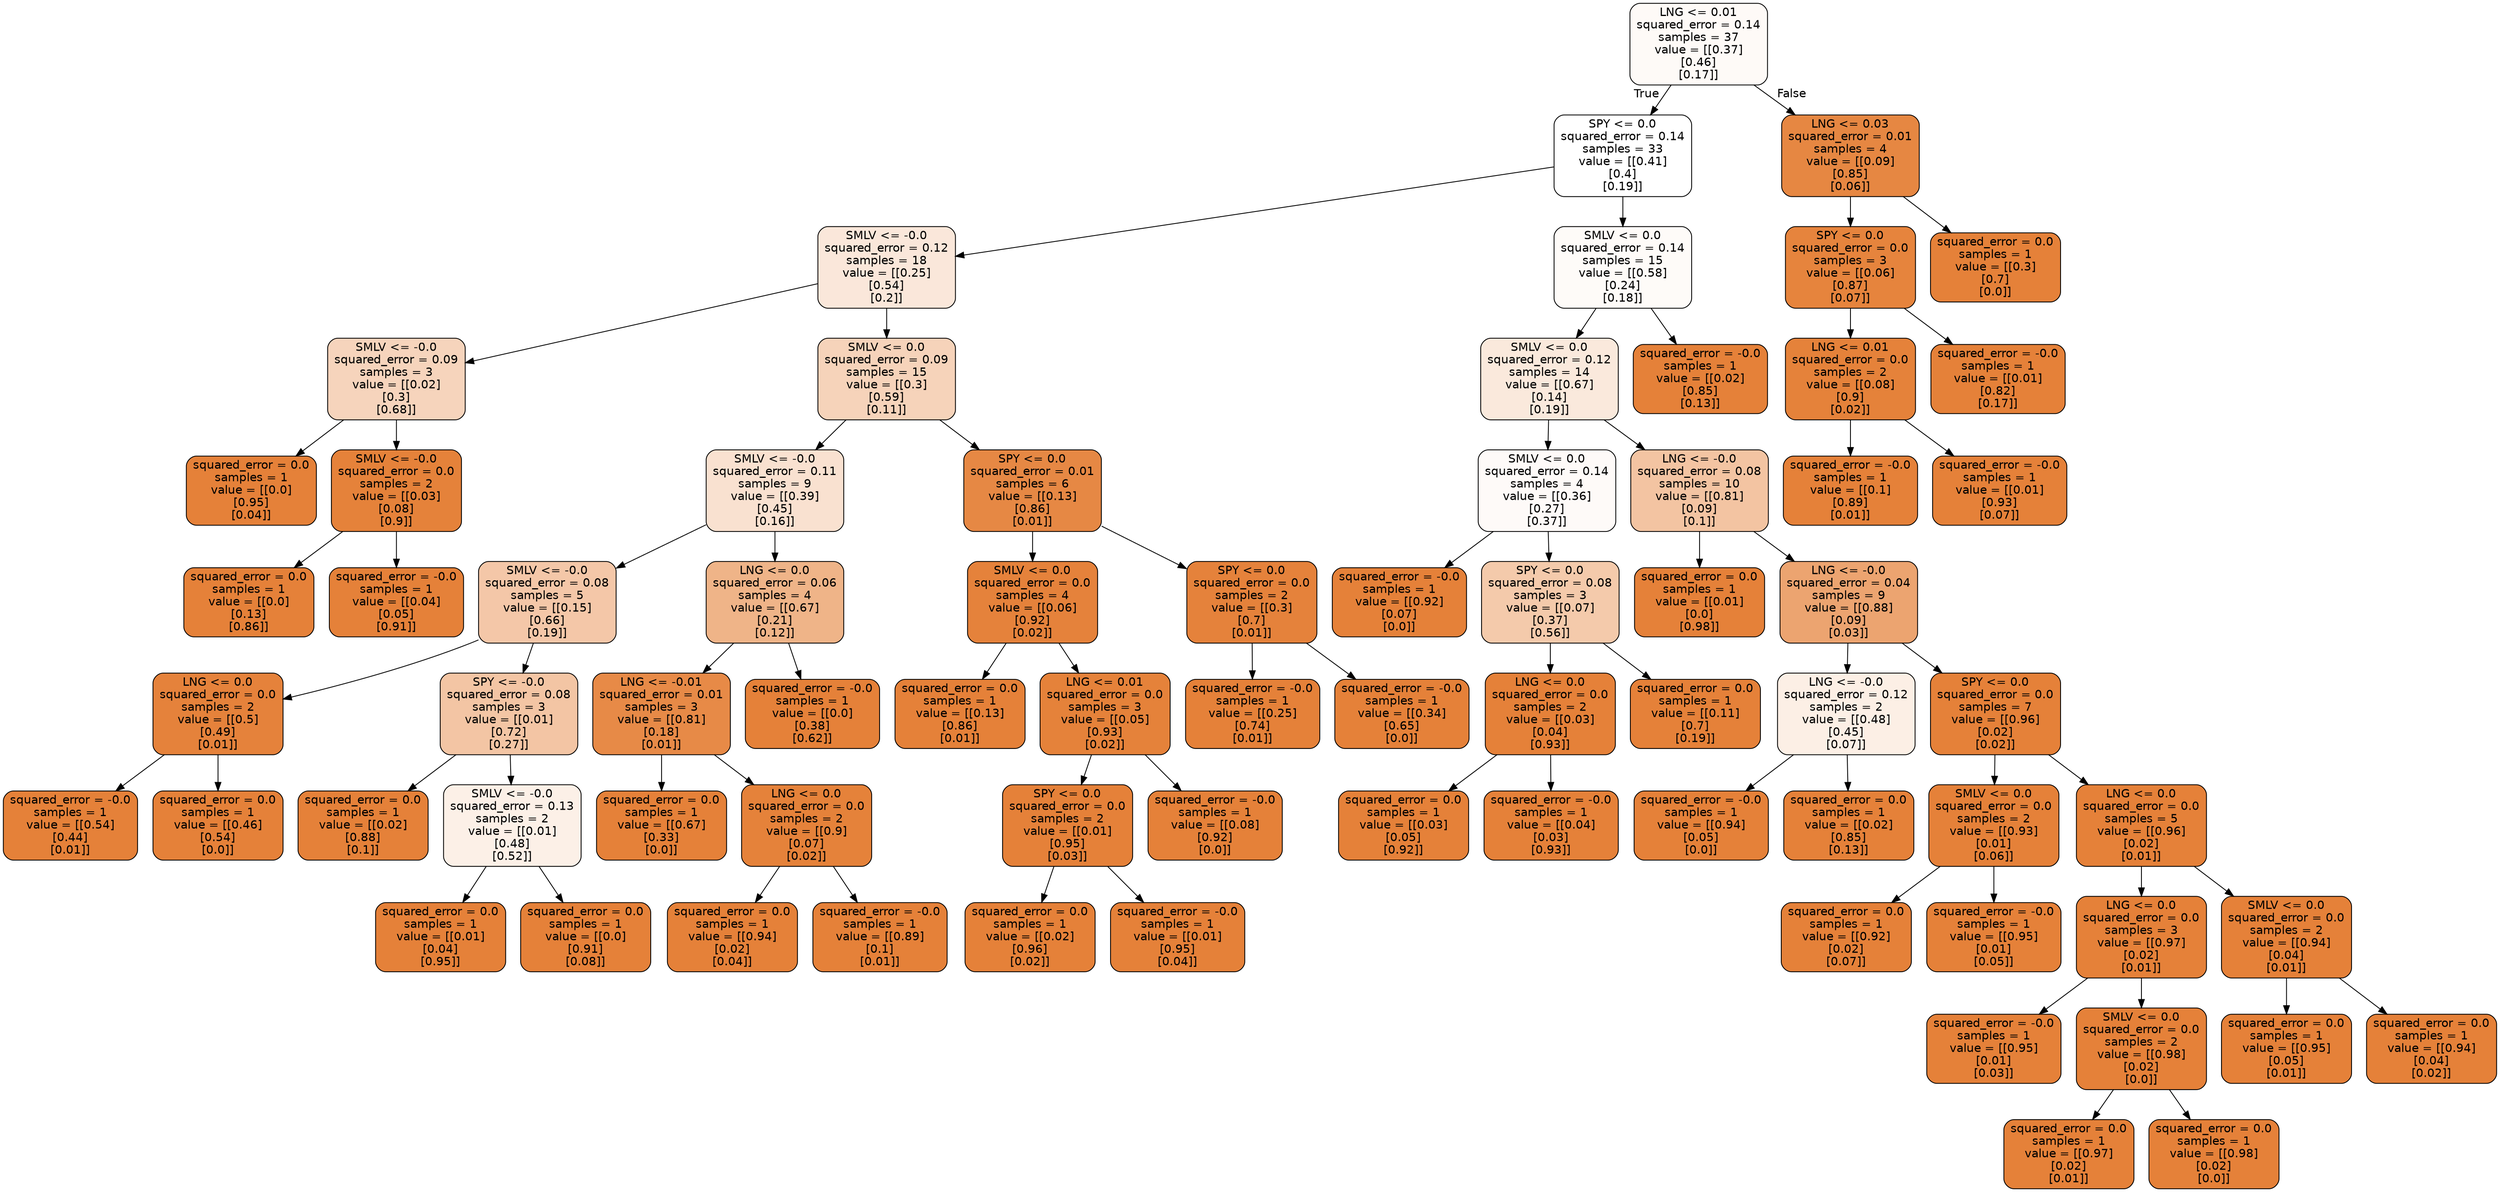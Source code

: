 digraph Tree {
node [shape=box, style="filled, rounded", color="black", fontname="helvetica"] ;
edge [fontname="helvetica"] ;
0 [label="LNG <= 0.01\nsquared_error = 0.14\nsamples = 37\nvalue = [[0.37]\n[0.46]\n[0.17]]", fillcolor="#fefaf7"] ;
1 [label="SPY <= 0.0\nsquared_error = 0.14\nsamples = 33\nvalue = [[0.41]\n[0.4]\n[0.19]]", fillcolor="#ffffff"] ;
0 -> 1 [labeldistance=2.5, labelangle=45, headlabel="True"] ;
2 [label="SMLV <= -0.0\nsquared_error = 0.12\nsamples = 18\nvalue = [[0.25]\n[0.54]\n[0.2]]", fillcolor="#fae7da"] ;
1 -> 2 ;
3 [label="SMLV <= -0.0\nsquared_error = 0.09\nsamples = 3\nvalue = [[0.02]\n[0.3]\n[0.68]]", fillcolor="#f6d4bc"] ;
2 -> 3 ;
4 [label="squared_error = 0.0\nsamples = 1\nvalue = [[0.0]\n[0.95]\n[0.04]]", fillcolor="#e58139"] ;
3 -> 4 ;
5 [label="SMLV <= -0.0\nsquared_error = 0.0\nsamples = 2\nvalue = [[0.03]\n[0.08]\n[0.9]]", fillcolor="#e5823a"] ;
3 -> 5 ;
6 [label="squared_error = 0.0\nsamples = 1\nvalue = [[0.0]\n[0.13]\n[0.86]]", fillcolor="#e58139"] ;
5 -> 6 ;
7 [label="squared_error = -0.0\nsamples = 1\nvalue = [[0.04]\n[0.05]\n[0.91]]", fillcolor="#e58139"] ;
5 -> 7 ;
8 [label="SMLV <= 0.0\nsquared_error = 0.09\nsamples = 15\nvalue = [[0.3]\n[0.59]\n[0.11]]", fillcolor="#f6d3ba"] ;
2 -> 8 ;
9 [label="SMLV <= -0.0\nsquared_error = 0.11\nsamples = 9\nvalue = [[0.39]\n[0.45]\n[0.16]]", fillcolor="#f9e1d0"] ;
8 -> 9 ;
10 [label="SMLV <= -0.0\nsquared_error = 0.08\nsamples = 5\nvalue = [[0.15]\n[0.66]\n[0.19]]", fillcolor="#f4c7a8"] ;
9 -> 10 ;
11 [label="LNG <= 0.0\nsquared_error = 0.0\nsamples = 2\nvalue = [[0.5]\n[0.49]\n[0.01]]", fillcolor="#e5823b"] ;
10 -> 11 ;
12 [label="squared_error = -0.0\nsamples = 1\nvalue = [[0.54]\n[0.44]\n[0.01]]", fillcolor="#e58139"] ;
11 -> 12 ;
13 [label="squared_error = 0.0\nsamples = 1\nvalue = [[0.46]\n[0.54]\n[0.0]]", fillcolor="#e58139"] ;
11 -> 13 ;
14 [label="SPY <= -0.0\nsquared_error = 0.08\nsamples = 3\nvalue = [[0.01]\n[0.72]\n[0.27]]", fillcolor="#f3c5a4"] ;
10 -> 14 ;
15 [label="squared_error = 0.0\nsamples = 1\nvalue = [[0.02]\n[0.88]\n[0.1]]", fillcolor="#e58139"] ;
14 -> 15 ;
16 [label="SMLV <= -0.0\nsquared_error = 0.13\nsamples = 2\nvalue = [[0.01]\n[0.48]\n[0.52]]", fillcolor="#fcf0e7"] ;
14 -> 16 ;
17 [label="squared_error = 0.0\nsamples = 1\nvalue = [[0.01]\n[0.04]\n[0.95]]", fillcolor="#e58139"] ;
16 -> 17 ;
18 [label="squared_error = 0.0\nsamples = 1\nvalue = [[0.0]\n[0.91]\n[0.08]]", fillcolor="#e58139"] ;
16 -> 18 ;
19 [label="LNG <= 0.0\nsquared_error = 0.06\nsamples = 4\nvalue = [[0.67]\n[0.21]\n[0.12]]", fillcolor="#efb488"] ;
9 -> 19 ;
20 [label="LNG <= -0.01\nsquared_error = 0.01\nsamples = 3\nvalue = [[0.81]\n[0.18]\n[0.01]]", fillcolor="#e78a47"] ;
19 -> 20 ;
21 [label="squared_error = 0.0\nsamples = 1\nvalue = [[0.67]\n[0.33]\n[0.0]]", fillcolor="#e58139"] ;
20 -> 21 ;
22 [label="LNG <= 0.0\nsquared_error = 0.0\nsamples = 2\nvalue = [[0.9]\n[0.07]\n[0.02]]", fillcolor="#e5823a"] ;
20 -> 22 ;
23 [label="squared_error = 0.0\nsamples = 1\nvalue = [[0.94]\n[0.02]\n[0.04]]", fillcolor="#e58139"] ;
22 -> 23 ;
24 [label="squared_error = -0.0\nsamples = 1\nvalue = [[0.89]\n[0.1]\n[0.01]]", fillcolor="#e58139"] ;
22 -> 24 ;
25 [label="squared_error = -0.0\nsamples = 1\nvalue = [[0.0]\n[0.38]\n[0.62]]", fillcolor="#e58139"] ;
19 -> 25 ;
26 [label="SPY <= 0.0\nsquared_error = 0.01\nsamples = 6\nvalue = [[0.13]\n[0.86]\n[0.01]]", fillcolor="#e68844"] ;
8 -> 26 ;
27 [label="SMLV <= 0.0\nsquared_error = 0.0\nsamples = 4\nvalue = [[0.06]\n[0.92]\n[0.02]]", fillcolor="#e5823b"] ;
26 -> 27 ;
28 [label="squared_error = 0.0\nsamples = 1\nvalue = [[0.13]\n[0.86]\n[0.01]]", fillcolor="#e58139"] ;
27 -> 28 ;
29 [label="LNG <= 0.01\nsquared_error = 0.0\nsamples = 3\nvalue = [[0.05]\n[0.93]\n[0.02]]", fillcolor="#e5823a"] ;
27 -> 29 ;
30 [label="SPY <= 0.0\nsquared_error = 0.0\nsamples = 2\nvalue = [[0.01]\n[0.95]\n[0.03]]", fillcolor="#e58139"] ;
29 -> 30 ;
31 [label="squared_error = 0.0\nsamples = 1\nvalue = [[0.02]\n[0.96]\n[0.02]]", fillcolor="#e58139"] ;
30 -> 31 ;
32 [label="squared_error = -0.0\nsamples = 1\nvalue = [[0.01]\n[0.95]\n[0.04]]", fillcolor="#e58139"] ;
30 -> 32 ;
33 [label="squared_error = -0.0\nsamples = 1\nvalue = [[0.08]\n[0.92]\n[0.0]]", fillcolor="#e58139"] ;
29 -> 33 ;
34 [label="SPY <= 0.0\nsquared_error = 0.0\nsamples = 2\nvalue = [[0.3]\n[0.7]\n[0.01]]", fillcolor="#e5823b"] ;
26 -> 34 ;
35 [label="squared_error = -0.0\nsamples = 1\nvalue = [[0.25]\n[0.74]\n[0.01]]", fillcolor="#e58139"] ;
34 -> 35 ;
36 [label="squared_error = -0.0\nsamples = 1\nvalue = [[0.34]\n[0.65]\n[0.0]]", fillcolor="#e58139"] ;
34 -> 36 ;
37 [label="SMLV <= 0.0\nsquared_error = 0.14\nsamples = 15\nvalue = [[0.58]\n[0.24]\n[0.18]]", fillcolor="#fefbf8"] ;
1 -> 37 ;
38 [label="SMLV <= 0.0\nsquared_error = 0.12\nsamples = 14\nvalue = [[0.67]\n[0.14]\n[0.19]]", fillcolor="#fae9dc"] ;
37 -> 38 ;
39 [label="SMLV <= 0.0\nsquared_error = 0.14\nsamples = 4\nvalue = [[0.36]\n[0.27]\n[0.37]]", fillcolor="#fefaf8"] ;
38 -> 39 ;
40 [label="squared_error = -0.0\nsamples = 1\nvalue = [[0.92]\n[0.07]\n[0.0]]", fillcolor="#e58139"] ;
39 -> 40 ;
41 [label="SPY <= 0.0\nsquared_error = 0.08\nsamples = 3\nvalue = [[0.07]\n[0.37]\n[0.56]]", fillcolor="#f4caab"] ;
39 -> 41 ;
42 [label="LNG <= 0.0\nsquared_error = 0.0\nsamples = 2\nvalue = [[0.03]\n[0.04]\n[0.93]]", fillcolor="#e58139"] ;
41 -> 42 ;
43 [label="squared_error = 0.0\nsamples = 1\nvalue = [[0.03]\n[0.05]\n[0.92]]", fillcolor="#e58139"] ;
42 -> 43 ;
44 [label="squared_error = -0.0\nsamples = 1\nvalue = [[0.04]\n[0.03]\n[0.93]]", fillcolor="#e58139"] ;
42 -> 44 ;
45 [label="squared_error = 0.0\nsamples = 1\nvalue = [[0.11]\n[0.7]\n[0.19]]", fillcolor="#e58139"] ;
41 -> 45 ;
46 [label="LNG <= -0.0\nsquared_error = 0.08\nsamples = 10\nvalue = [[0.81]\n[0.09]\n[0.1]]", fillcolor="#f3c4a2"] ;
38 -> 46 ;
47 [label="squared_error = 0.0\nsamples = 1\nvalue = [[0.01]\n[0.0]\n[0.98]]", fillcolor="#e58139"] ;
46 -> 47 ;
48 [label="LNG <= -0.0\nsquared_error = 0.04\nsamples = 9\nvalue = [[0.88]\n[0.09]\n[0.03]]", fillcolor="#eca470"] ;
46 -> 48 ;
49 [label="LNG <= -0.0\nsquared_error = 0.12\nsamples = 2\nvalue = [[0.48]\n[0.45]\n[0.07]]", fillcolor="#fcefe5"] ;
48 -> 49 ;
50 [label="squared_error = -0.0\nsamples = 1\nvalue = [[0.94]\n[0.05]\n[0.0]]", fillcolor="#e58139"] ;
49 -> 50 ;
51 [label="squared_error = 0.0\nsamples = 1\nvalue = [[0.02]\n[0.85]\n[0.13]]", fillcolor="#e58139"] ;
49 -> 51 ;
52 [label="SPY <= 0.0\nsquared_error = 0.0\nsamples = 7\nvalue = [[0.96]\n[0.02]\n[0.02]]", fillcolor="#e58139"] ;
48 -> 52 ;
53 [label="SMLV <= 0.0\nsquared_error = 0.0\nsamples = 2\nvalue = [[0.93]\n[0.01]\n[0.06]]", fillcolor="#e58139"] ;
52 -> 53 ;
54 [label="squared_error = 0.0\nsamples = 1\nvalue = [[0.92]\n[0.02]\n[0.07]]", fillcolor="#e58139"] ;
53 -> 54 ;
55 [label="squared_error = -0.0\nsamples = 1\nvalue = [[0.95]\n[0.01]\n[0.05]]", fillcolor="#e58139"] ;
53 -> 55 ;
56 [label="LNG <= 0.0\nsquared_error = 0.0\nsamples = 5\nvalue = [[0.96]\n[0.02]\n[0.01]]", fillcolor="#e58139"] ;
52 -> 56 ;
57 [label="LNG <= 0.0\nsquared_error = 0.0\nsamples = 3\nvalue = [[0.97]\n[0.02]\n[0.01]]", fillcolor="#e58139"] ;
56 -> 57 ;
58 [label="squared_error = -0.0\nsamples = 1\nvalue = [[0.95]\n[0.01]\n[0.03]]", fillcolor="#e58139"] ;
57 -> 58 ;
59 [label="SMLV <= 0.0\nsquared_error = 0.0\nsamples = 2\nvalue = [[0.98]\n[0.02]\n[0.0]]", fillcolor="#e58139"] ;
57 -> 59 ;
60 [label="squared_error = 0.0\nsamples = 1\nvalue = [[0.97]\n[0.02]\n[0.01]]", fillcolor="#e58139"] ;
59 -> 60 ;
61 [label="squared_error = 0.0\nsamples = 1\nvalue = [[0.98]\n[0.02]\n[0.0]]", fillcolor="#e58139"] ;
59 -> 61 ;
62 [label="SMLV <= 0.0\nsquared_error = 0.0\nsamples = 2\nvalue = [[0.94]\n[0.04]\n[0.01]]", fillcolor="#e58139"] ;
56 -> 62 ;
63 [label="squared_error = 0.0\nsamples = 1\nvalue = [[0.95]\n[0.05]\n[0.01]]", fillcolor="#e58139"] ;
62 -> 63 ;
64 [label="squared_error = 0.0\nsamples = 1\nvalue = [[0.94]\n[0.04]\n[0.02]]", fillcolor="#e58139"] ;
62 -> 64 ;
65 [label="squared_error = -0.0\nsamples = 1\nvalue = [[0.02]\n[0.85]\n[0.13]]", fillcolor="#e58139"] ;
37 -> 65 ;
66 [label="LNG <= 0.03\nsquared_error = 0.01\nsamples = 4\nvalue = [[0.09]\n[0.85]\n[0.06]]", fillcolor="#e68742"] ;
0 -> 66 [labeldistance=2.5, labelangle=-45, headlabel="False"] ;
67 [label="SPY <= 0.0\nsquared_error = 0.0\nsamples = 3\nvalue = [[0.06]\n[0.87]\n[0.07]]", fillcolor="#e6843d"] ;
66 -> 67 ;
68 [label="LNG <= 0.01\nsquared_error = 0.0\nsamples = 2\nvalue = [[0.08]\n[0.9]\n[0.02]]", fillcolor="#e5823a"] ;
67 -> 68 ;
69 [label="squared_error = -0.0\nsamples = 1\nvalue = [[0.1]\n[0.89]\n[0.01]]", fillcolor="#e58139"] ;
68 -> 69 ;
70 [label="squared_error = -0.0\nsamples = 1\nvalue = [[0.01]\n[0.93]\n[0.07]]", fillcolor="#e58139"] ;
68 -> 70 ;
71 [label="squared_error = -0.0\nsamples = 1\nvalue = [[0.01]\n[0.82]\n[0.17]]", fillcolor="#e58139"] ;
67 -> 71 ;
72 [label="squared_error = 0.0\nsamples = 1\nvalue = [[0.3]\n[0.7]\n[0.0]]", fillcolor="#e58139"] ;
66 -> 72 ;
}
